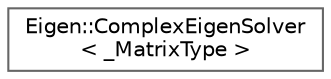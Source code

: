 digraph "类继承关系图"
{
 // LATEX_PDF_SIZE
  bgcolor="transparent";
  edge [fontname=Helvetica,fontsize=10,labelfontname=Helvetica,labelfontsize=10];
  node [fontname=Helvetica,fontsize=10,shape=box,height=0.2,width=0.4];
  rankdir="LR";
  Node0 [id="Node000000",label="Eigen::ComplexEigenSolver\l\< _MatrixType \>",height=0.2,width=0.4,color="grey40", fillcolor="white", style="filled",URL="$class_eigen_1_1_complex_eigen_solver.html",tooltip="Computes eigenvalues and eigenvectors of general complex matrices"];
}
